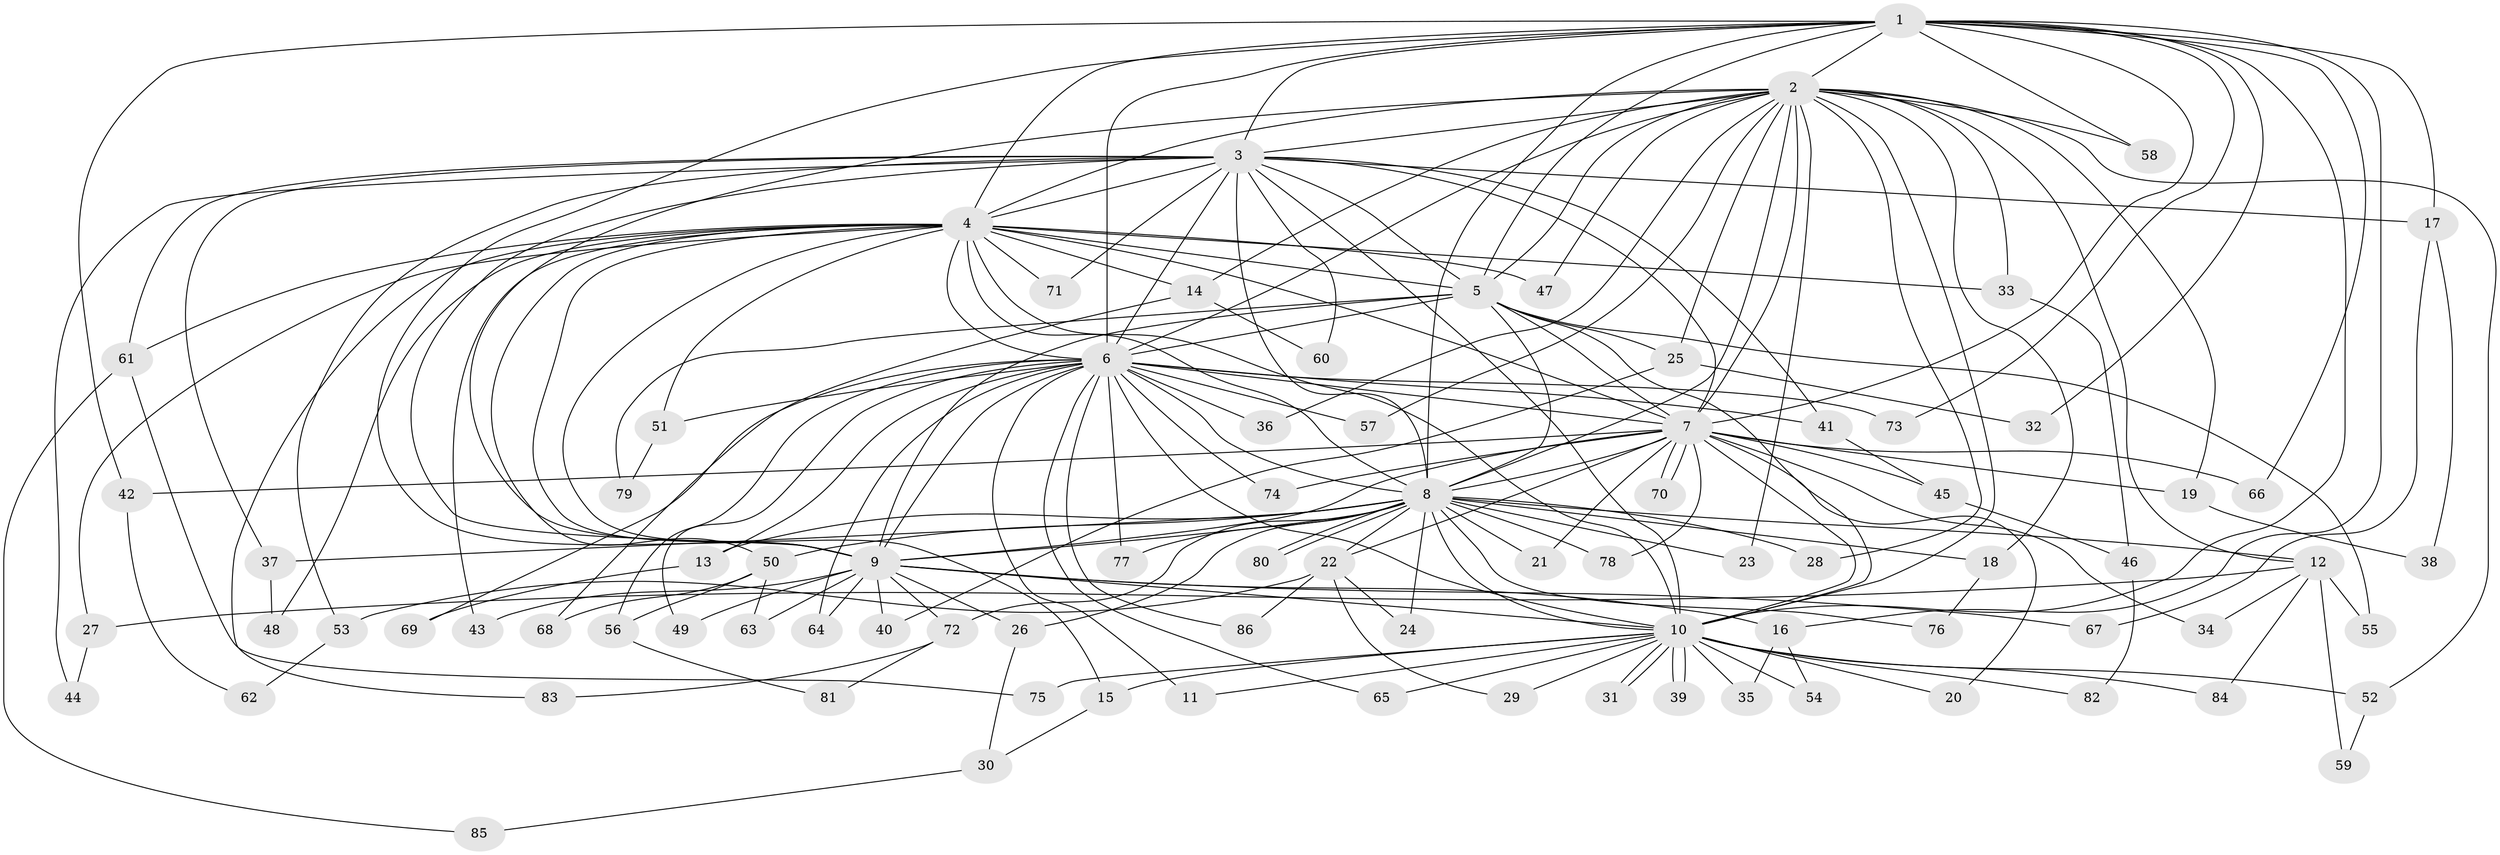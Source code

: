 // Generated by graph-tools (version 1.1) at 2025/14/03/09/25 04:14:08]
// undirected, 86 vertices, 197 edges
graph export_dot {
graph [start="1"]
  node [color=gray90,style=filled];
  1;
  2;
  3;
  4;
  5;
  6;
  7;
  8;
  9;
  10;
  11;
  12;
  13;
  14;
  15;
  16;
  17;
  18;
  19;
  20;
  21;
  22;
  23;
  24;
  25;
  26;
  27;
  28;
  29;
  30;
  31;
  32;
  33;
  34;
  35;
  36;
  37;
  38;
  39;
  40;
  41;
  42;
  43;
  44;
  45;
  46;
  47;
  48;
  49;
  50;
  51;
  52;
  53;
  54;
  55;
  56;
  57;
  58;
  59;
  60;
  61;
  62;
  63;
  64;
  65;
  66;
  67;
  68;
  69;
  70;
  71;
  72;
  73;
  74;
  75;
  76;
  77;
  78;
  79;
  80;
  81;
  82;
  83;
  84;
  85;
  86;
  1 -- 2;
  1 -- 3;
  1 -- 4;
  1 -- 5;
  1 -- 6;
  1 -- 7;
  1 -- 8;
  1 -- 9;
  1 -- 10;
  1 -- 16;
  1 -- 17;
  1 -- 32;
  1 -- 42;
  1 -- 58;
  1 -- 66;
  1 -- 73;
  2 -- 3;
  2 -- 4;
  2 -- 5;
  2 -- 6;
  2 -- 7;
  2 -- 8;
  2 -- 9;
  2 -- 10;
  2 -- 12;
  2 -- 14;
  2 -- 18;
  2 -- 19;
  2 -- 23;
  2 -- 25;
  2 -- 28;
  2 -- 33;
  2 -- 36;
  2 -- 47;
  2 -- 52;
  2 -- 57;
  2 -- 58;
  3 -- 4;
  3 -- 5;
  3 -- 6;
  3 -- 7;
  3 -- 8;
  3 -- 9;
  3 -- 10;
  3 -- 17;
  3 -- 37;
  3 -- 41;
  3 -- 44;
  3 -- 53;
  3 -- 60;
  3 -- 61;
  3 -- 71;
  4 -- 5;
  4 -- 6;
  4 -- 7;
  4 -- 8;
  4 -- 9;
  4 -- 10;
  4 -- 14;
  4 -- 15;
  4 -- 27;
  4 -- 33;
  4 -- 43;
  4 -- 47;
  4 -- 48;
  4 -- 50;
  4 -- 51;
  4 -- 61;
  4 -- 71;
  4 -- 83;
  5 -- 6;
  5 -- 7;
  5 -- 8;
  5 -- 9;
  5 -- 10;
  5 -- 25;
  5 -- 55;
  5 -- 79;
  6 -- 7;
  6 -- 8;
  6 -- 9;
  6 -- 10;
  6 -- 11;
  6 -- 13;
  6 -- 36;
  6 -- 41;
  6 -- 49;
  6 -- 51;
  6 -- 56;
  6 -- 57;
  6 -- 64;
  6 -- 65;
  6 -- 69;
  6 -- 73;
  6 -- 74;
  6 -- 77;
  6 -- 86;
  7 -- 8;
  7 -- 9;
  7 -- 10;
  7 -- 19;
  7 -- 20;
  7 -- 21;
  7 -- 22;
  7 -- 34;
  7 -- 42;
  7 -- 45;
  7 -- 66;
  7 -- 70;
  7 -- 70;
  7 -- 74;
  7 -- 78;
  8 -- 9;
  8 -- 10;
  8 -- 12;
  8 -- 13;
  8 -- 18;
  8 -- 21;
  8 -- 22;
  8 -- 23;
  8 -- 24;
  8 -- 26;
  8 -- 28;
  8 -- 37;
  8 -- 50;
  8 -- 72;
  8 -- 76;
  8 -- 77;
  8 -- 78;
  8 -- 80;
  8 -- 80;
  9 -- 10;
  9 -- 16;
  9 -- 26;
  9 -- 40;
  9 -- 43;
  9 -- 49;
  9 -- 63;
  9 -- 64;
  9 -- 67;
  9 -- 72;
  10 -- 11;
  10 -- 15;
  10 -- 20;
  10 -- 29;
  10 -- 31;
  10 -- 31;
  10 -- 35;
  10 -- 39;
  10 -- 39;
  10 -- 52;
  10 -- 54;
  10 -- 65;
  10 -- 75;
  10 -- 82;
  10 -- 84;
  12 -- 27;
  12 -- 34;
  12 -- 55;
  12 -- 59;
  12 -- 84;
  13 -- 69;
  14 -- 60;
  14 -- 68;
  15 -- 30;
  16 -- 35;
  16 -- 54;
  17 -- 38;
  17 -- 67;
  18 -- 76;
  19 -- 38;
  22 -- 24;
  22 -- 29;
  22 -- 53;
  22 -- 86;
  25 -- 32;
  25 -- 40;
  26 -- 30;
  27 -- 44;
  30 -- 85;
  33 -- 46;
  37 -- 48;
  41 -- 45;
  42 -- 62;
  45 -- 46;
  46 -- 82;
  50 -- 56;
  50 -- 63;
  50 -- 68;
  51 -- 79;
  52 -- 59;
  53 -- 62;
  56 -- 81;
  61 -- 75;
  61 -- 85;
  72 -- 81;
  72 -- 83;
}

